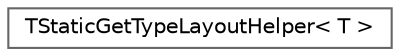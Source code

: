 digraph "Graphical Class Hierarchy"
{
 // INTERACTIVE_SVG=YES
 // LATEX_PDF_SIZE
  bgcolor="transparent";
  edge [fontname=Helvetica,fontsize=10,labelfontname=Helvetica,labelfontsize=10];
  node [fontname=Helvetica,fontsize=10,shape=box,height=0.2,width=0.4];
  rankdir="LR";
  Node0 [id="Node000000",label="TStaticGetTypeLayoutHelper\< T \>",height=0.2,width=0.4,color="grey40", fillcolor="white", style="filled",URL="$d0/dac/structTStaticGetTypeLayoutHelper.html",tooltip=" "];
}

